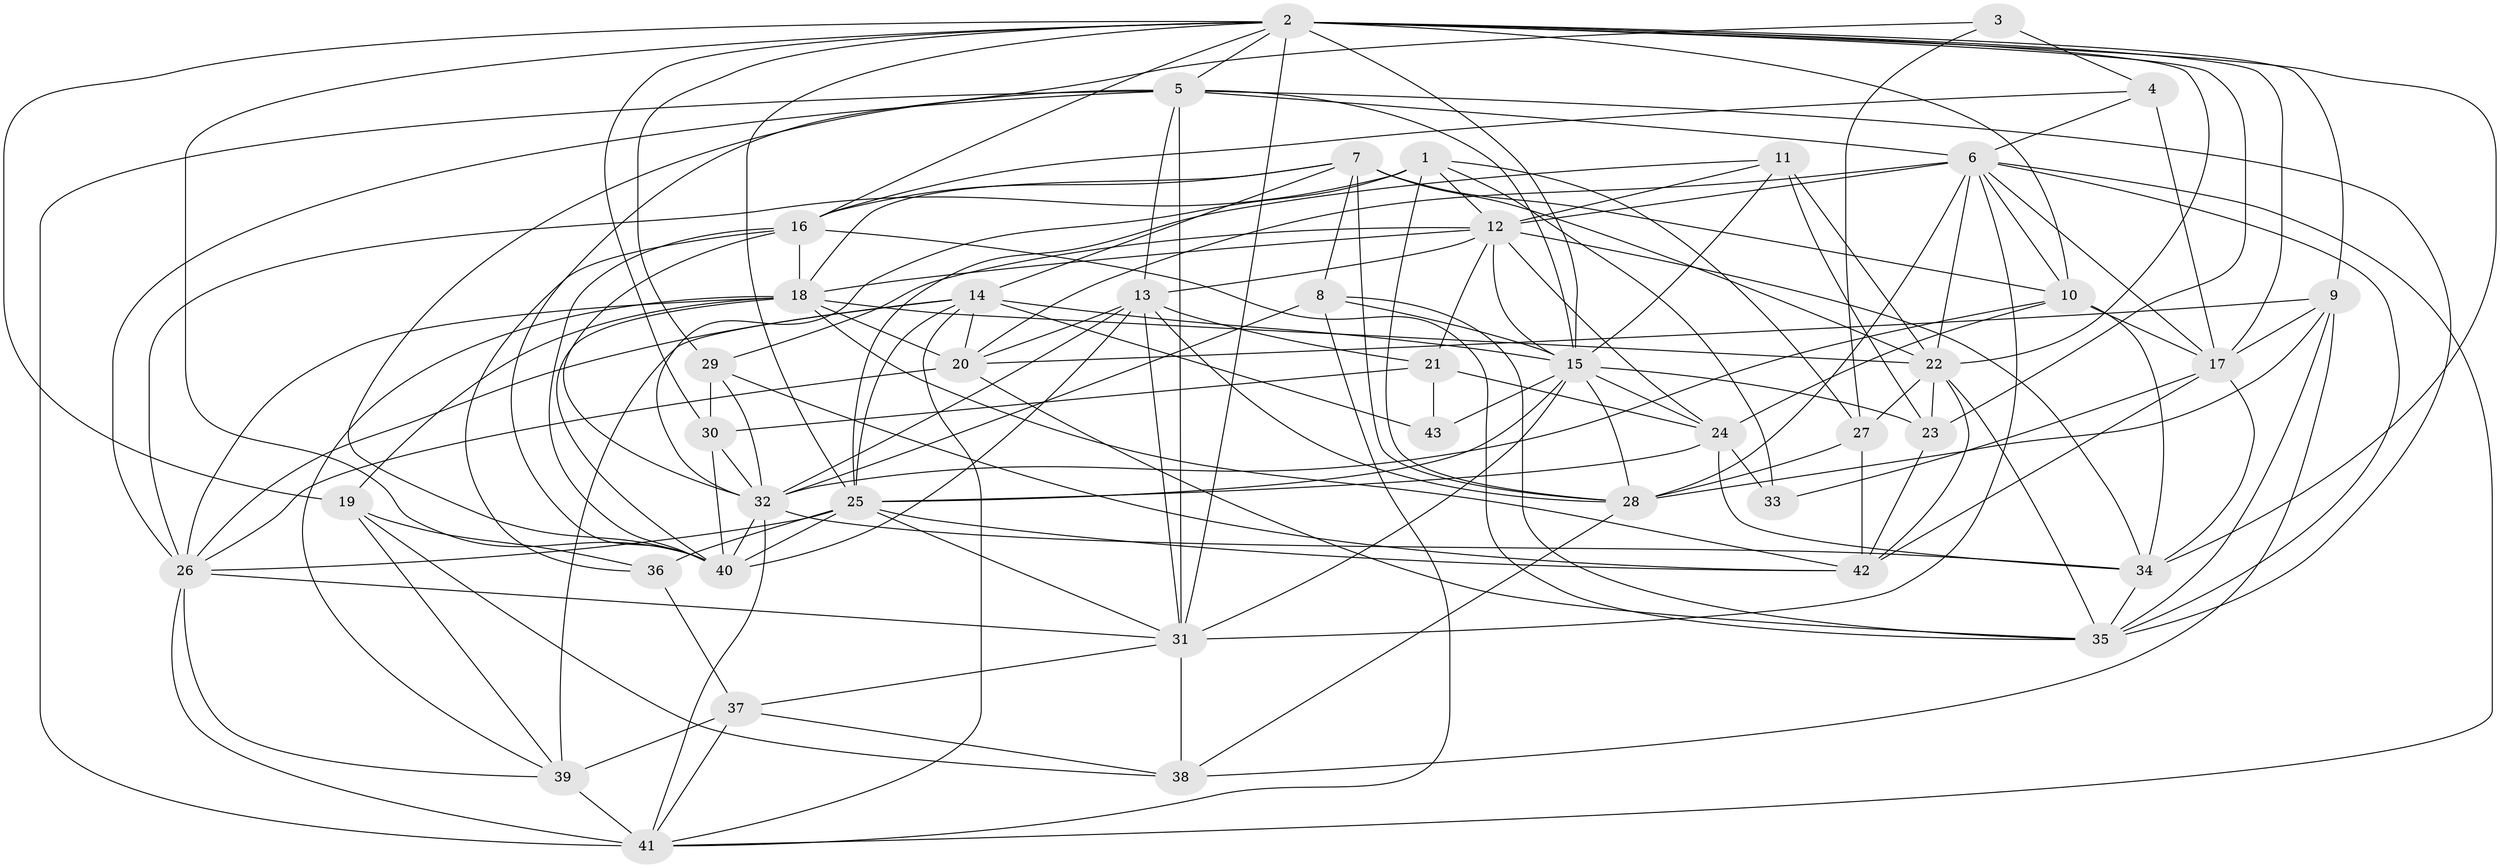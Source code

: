 // original degree distribution, {3: 0.31386861313868614, 7: 0.043795620437956206, 2: 0.0948905109489051, 4: 0.2846715328467153, 5: 0.1678832116788321, 6: 0.08759124087591241, 8: 0.0072992700729927005}
// Generated by graph-tools (version 1.1) at 2025/50/03/04/25 22:50:52]
// undirected, 43 vertices, 153 edges
graph export_dot {
  node [color=gray90,style=filled];
  1;
  2;
  3;
  4;
  5;
  6;
  7;
  8;
  9;
  10;
  11;
  12;
  13;
  14;
  15;
  16;
  17;
  18;
  19;
  20;
  21;
  22;
  23;
  24;
  25;
  26;
  27;
  28;
  29;
  30;
  31;
  32;
  33;
  34;
  35;
  36;
  37;
  38;
  39;
  40;
  41;
  42;
  43;
  1 -- 12 [weight=1.0];
  1 -- 26 [weight=2.0];
  1 -- 27 [weight=1.0];
  1 -- 28 [weight=1.0];
  1 -- 32 [weight=1.0];
  1 -- 33 [weight=1.0];
  2 -- 5 [weight=1.0];
  2 -- 9 [weight=1.0];
  2 -- 10 [weight=1.0];
  2 -- 15 [weight=2.0];
  2 -- 16 [weight=3.0];
  2 -- 17 [weight=1.0];
  2 -- 19 [weight=1.0];
  2 -- 22 [weight=1.0];
  2 -- 23 [weight=2.0];
  2 -- 25 [weight=1.0];
  2 -- 29 [weight=2.0];
  2 -- 30 [weight=1.0];
  2 -- 31 [weight=2.0];
  2 -- 34 [weight=1.0];
  2 -- 40 [weight=1.0];
  3 -- 4 [weight=2.0];
  3 -- 27 [weight=1.0];
  3 -- 40 [weight=1.0];
  4 -- 6 [weight=1.0];
  4 -- 16 [weight=1.0];
  4 -- 17 [weight=3.0];
  5 -- 6 [weight=1.0];
  5 -- 13 [weight=1.0];
  5 -- 15 [weight=1.0];
  5 -- 26 [weight=1.0];
  5 -- 31 [weight=3.0];
  5 -- 35 [weight=1.0];
  5 -- 40 [weight=1.0];
  5 -- 41 [weight=2.0];
  6 -- 10 [weight=1.0];
  6 -- 12 [weight=1.0];
  6 -- 17 [weight=1.0];
  6 -- 20 [weight=1.0];
  6 -- 22 [weight=1.0];
  6 -- 28 [weight=2.0];
  6 -- 31 [weight=1.0];
  6 -- 35 [weight=1.0];
  6 -- 41 [weight=1.0];
  7 -- 8 [weight=1.0];
  7 -- 10 [weight=2.0];
  7 -- 14 [weight=1.0];
  7 -- 16 [weight=1.0];
  7 -- 18 [weight=1.0];
  7 -- 22 [weight=2.0];
  7 -- 28 [weight=1.0];
  8 -- 15 [weight=1.0];
  8 -- 32 [weight=1.0];
  8 -- 35 [weight=2.0];
  8 -- 41 [weight=1.0];
  9 -- 17 [weight=1.0];
  9 -- 20 [weight=3.0];
  9 -- 28 [weight=1.0];
  9 -- 35 [weight=1.0];
  9 -- 38 [weight=1.0];
  10 -- 17 [weight=4.0];
  10 -- 24 [weight=1.0];
  10 -- 32 [weight=2.0];
  10 -- 34 [weight=1.0];
  11 -- 12 [weight=1.0];
  11 -- 15 [weight=1.0];
  11 -- 22 [weight=4.0];
  11 -- 23 [weight=1.0];
  11 -- 25 [weight=1.0];
  12 -- 13 [weight=1.0];
  12 -- 15 [weight=1.0];
  12 -- 18 [weight=1.0];
  12 -- 21 [weight=1.0];
  12 -- 24 [weight=1.0];
  12 -- 29 [weight=1.0];
  12 -- 34 [weight=1.0];
  13 -- 20 [weight=1.0];
  13 -- 21 [weight=3.0];
  13 -- 28 [weight=1.0];
  13 -- 31 [weight=1.0];
  13 -- 32 [weight=1.0];
  13 -- 40 [weight=1.0];
  14 -- 15 [weight=1.0];
  14 -- 20 [weight=2.0];
  14 -- 25 [weight=1.0];
  14 -- 26 [weight=1.0];
  14 -- 39 [weight=1.0];
  14 -- 41 [weight=1.0];
  14 -- 43 [weight=1.0];
  15 -- 23 [weight=1.0];
  15 -- 24 [weight=1.0];
  15 -- 25 [weight=1.0];
  15 -- 28 [weight=1.0];
  15 -- 31 [weight=3.0];
  15 -- 43 [weight=1.0];
  16 -- 18 [weight=1.0];
  16 -- 32 [weight=1.0];
  16 -- 35 [weight=1.0];
  16 -- 36 [weight=1.0];
  16 -- 40 [weight=1.0];
  17 -- 33 [weight=1.0];
  17 -- 34 [weight=1.0];
  17 -- 42 [weight=1.0];
  18 -- 19 [weight=1.0];
  18 -- 20 [weight=1.0];
  18 -- 22 [weight=1.0];
  18 -- 26 [weight=1.0];
  18 -- 39 [weight=1.0];
  18 -- 40 [weight=1.0];
  18 -- 42 [weight=1.0];
  19 -- 36 [weight=1.0];
  19 -- 38 [weight=1.0];
  19 -- 39 [weight=1.0];
  20 -- 26 [weight=1.0];
  20 -- 35 [weight=1.0];
  21 -- 24 [weight=1.0];
  21 -- 30 [weight=1.0];
  21 -- 43 [weight=1.0];
  22 -- 23 [weight=1.0];
  22 -- 27 [weight=1.0];
  22 -- 35 [weight=1.0];
  22 -- 42 [weight=1.0];
  23 -- 42 [weight=1.0];
  24 -- 25 [weight=2.0];
  24 -- 33 [weight=1.0];
  24 -- 34 [weight=1.0];
  25 -- 26 [weight=1.0];
  25 -- 31 [weight=2.0];
  25 -- 36 [weight=1.0];
  25 -- 40 [weight=1.0];
  25 -- 42 [weight=1.0];
  26 -- 31 [weight=1.0];
  26 -- 39 [weight=1.0];
  26 -- 41 [weight=1.0];
  27 -- 28 [weight=1.0];
  27 -- 42 [weight=1.0];
  28 -- 38 [weight=1.0];
  29 -- 30 [weight=2.0];
  29 -- 32 [weight=1.0];
  29 -- 42 [weight=1.0];
  30 -- 32 [weight=1.0];
  30 -- 40 [weight=1.0];
  31 -- 37 [weight=1.0];
  31 -- 38 [weight=1.0];
  32 -- 34 [weight=1.0];
  32 -- 40 [weight=3.0];
  32 -- 41 [weight=1.0];
  34 -- 35 [weight=2.0];
  36 -- 37 [weight=1.0];
  37 -- 38 [weight=1.0];
  37 -- 39 [weight=1.0];
  37 -- 41 [weight=1.0];
  39 -- 41 [weight=1.0];
}
